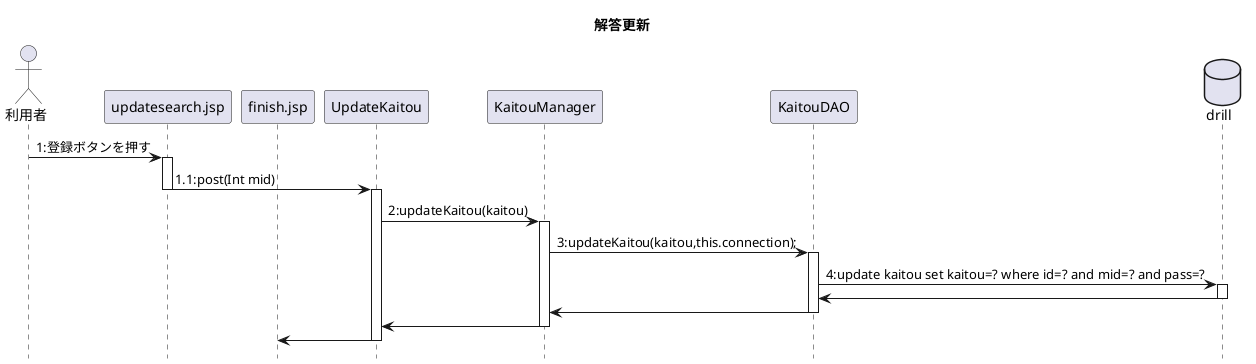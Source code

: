 @startuml .
title 解答更新
hide footbox
'これで囲むとコメントをかけます'

'登場するオブジェクトを宣言 as でpuファイル上の略称を設定'
actor 利用者 as actor
participant updatesearch.jsp as start
participant finish.jsp as finish
participant UpdateKaitou as controller
participant KaitouManager as service
participant KaitouDAO as dao
database drill as informations

'やじるしを記述'
actor -> start : 1:登録ボタンを押す
'矢印の先端から四角をactivateで生成'
activate start

'矢印を発生'
start -> controller : 1.1:post(Int mid) 
'矢印の根本=四角の終了をdeactivateで記述'
deactivate start
activate controller


controller -> service : 2:updateKaitou(kaitou)
activate service

'メソッド名はCamelCaseで基本書きます'
service -> dao : 3:updateKaitou(kaitou,this.connection);
activate dao

dao -> informations : 4:update kaitou set kaitou=? where id=? and mid=? and pass=?

activate informations
informations -> dao
deactivate informations
'戻りの場合はdeactivateが根本側になるのに注意'
dao -> service : 
deactivate dao

service -> controller : 
deactivate service


controller -> finish : 
deactivate controller


@enduml
Footer
© 2022 GitHub, Inc.
Footer navigation
